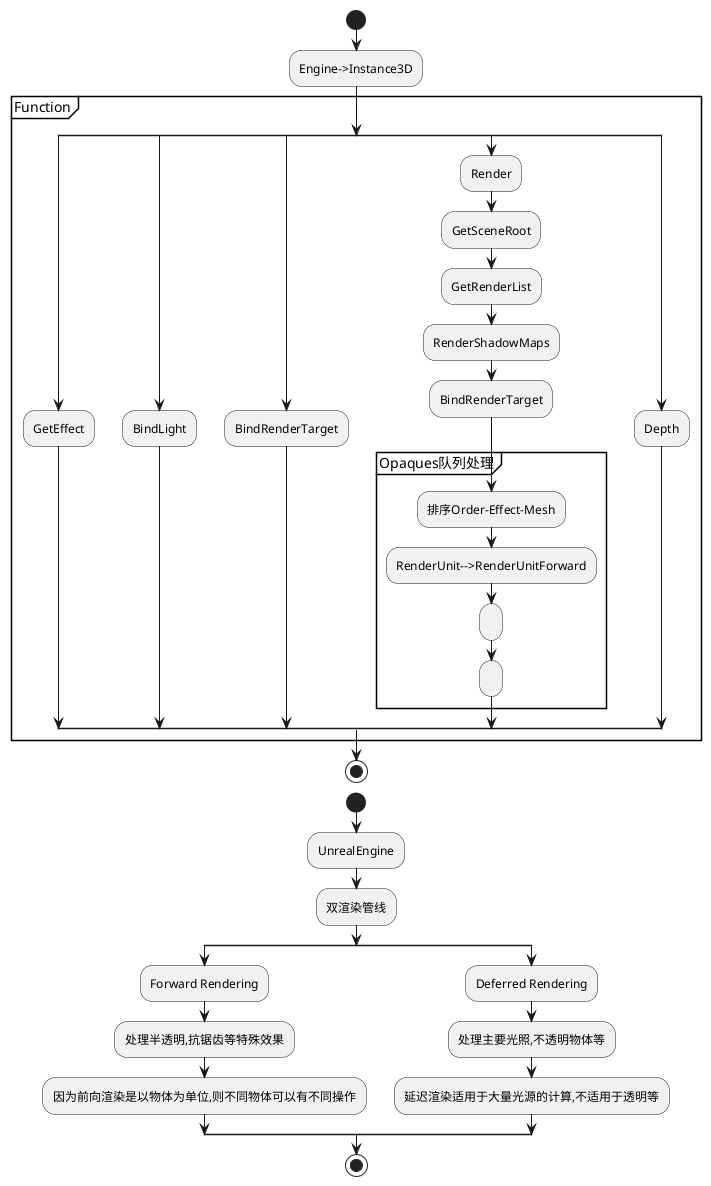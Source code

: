 @startuml Instance
start
:Engine->Instance3D;
group Function
split
:GetEffect;
split again
:BindLight;
split again
:BindRenderTarget;
split again
:Render;
:GetSceneRoot;
:GetRenderList;
:RenderShadowMaps;
:BindRenderTarget;
group Opaques队列处理
:排序Order-Effect-Mesh;
:RenderUnit-->RenderUnitForward;
:;
:;
endgroup
split again
:Depth;
endsplit
endgroup
stop
start
:UnrealEngine;
:双渲染管线;
split
:Forward Rendering;
:处理半透明,抗锯齿等特殊效果;
:因为前向渲染是以物体为单位,则不同物体可以有不同操作;
split again
:Deferred Rendering;
:处理主要光照,不透明物体等;
:延迟渲染适用于大量光源的计算,不适用于透明等;
endsplit
stop
@enduml
